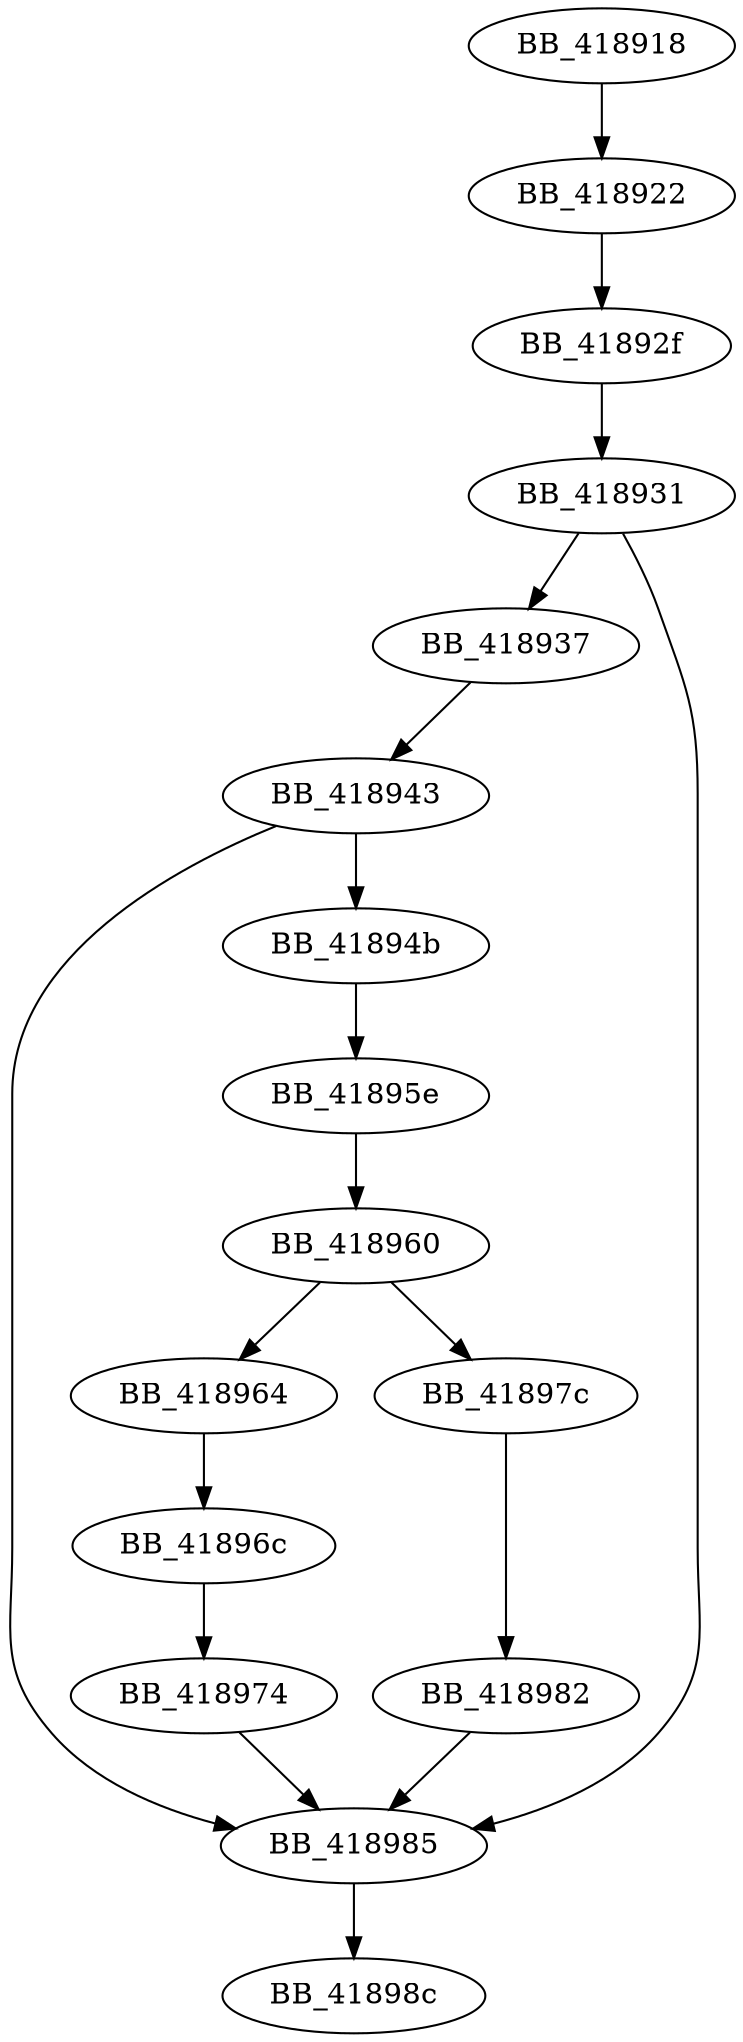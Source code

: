 DiGraph __getptd_noexit{
BB_418918->BB_418922
BB_418922->BB_41892f
BB_41892f->BB_418931
BB_418931->BB_418937
BB_418931->BB_418985
BB_418937->BB_418943
BB_418943->BB_41894b
BB_418943->BB_418985
BB_41894b->BB_41895e
BB_41895e->BB_418960
BB_418960->BB_418964
BB_418960->BB_41897c
BB_418964->BB_41896c
BB_41896c->BB_418974
BB_418974->BB_418985
BB_41897c->BB_418982
BB_418982->BB_418985
BB_418985->BB_41898c
}
